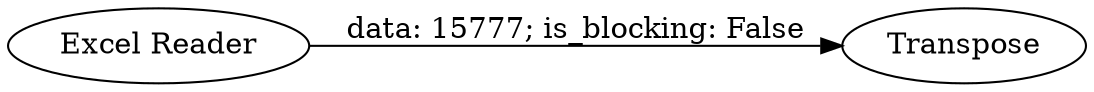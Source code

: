 digraph {
	"582849306061744615_1" [label="Excel Reader"]
	"582849306061744615_2" [label=Transpose]
	"582849306061744615_1" -> "582849306061744615_2" [label="data: 15777; is_blocking: False"]
	rankdir=LR
}
